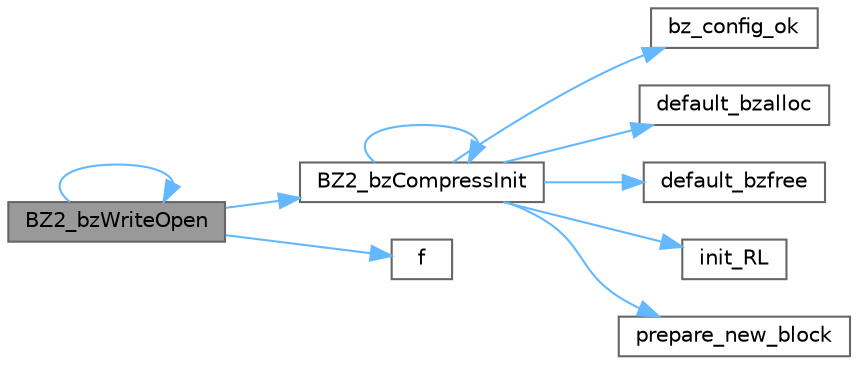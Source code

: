 digraph "BZ2_bzWriteOpen"
{
 // LATEX_PDF_SIZE
  bgcolor="transparent";
  edge [fontname=Helvetica,fontsize=10,labelfontname=Helvetica,labelfontsize=10];
  node [fontname=Helvetica,fontsize=10,shape=box,height=0.2,width=0.4];
  rankdir="LR";
  Node1 [id="Node000001",label="BZ2_bzWriteOpen",height=0.2,width=0.4,color="gray40", fillcolor="grey60", style="filled", fontcolor="black",tooltip=" "];
  Node1 -> Node2 [id="edge10_Node000001_Node000002",color="steelblue1",style="solid",tooltip=" "];
  Node2 [id="Node000002",label="BZ2_bzCompressInit",height=0.2,width=0.4,color="grey40", fillcolor="white", style="filled",URL="$bzlib_8cpp.html#a42aede08998c22f9e33cb3d2938ce68f",tooltip=" "];
  Node2 -> Node2 [id="edge11_Node000002_Node000002",color="steelblue1",style="solid",tooltip=" "];
  Node2 -> Node3 [id="edge12_Node000002_Node000003",color="steelblue1",style="solid",tooltip=" "];
  Node3 [id="Node000003",label="bz_config_ok",height=0.2,width=0.4,color="grey40", fillcolor="white", style="filled",URL="$bzlib_8cpp.html#a92621fa2ffbe350a6eadc234654a0979",tooltip=" "];
  Node2 -> Node4 [id="edge13_Node000002_Node000004",color="steelblue1",style="solid",tooltip=" "];
  Node4 [id="Node000004",label="default_bzalloc",height=0.2,width=0.4,color="grey40", fillcolor="white", style="filled",URL="$bzlib_8cpp.html#aaef549b890316e947fb5769a66cc22f0",tooltip=" "];
  Node2 -> Node5 [id="edge14_Node000002_Node000005",color="steelblue1",style="solid",tooltip=" "];
  Node5 [id="Node000005",label="default_bzfree",height=0.2,width=0.4,color="grey40", fillcolor="white", style="filled",URL="$bzlib_8cpp.html#ad6bf0769fda1570779b1571f31a8a738",tooltip=" "];
  Node2 -> Node6 [id="edge15_Node000002_Node000006",color="steelblue1",style="solid",tooltip=" "];
  Node6 [id="Node000006",label="init_RL",height=0.2,width=0.4,color="grey40", fillcolor="white", style="filled",URL="$bzlib_8cpp.html#a7b1eac6e90bb627c21d9db1e8936cd7d",tooltip=" "];
  Node2 -> Node7 [id="edge16_Node000002_Node000007",color="steelblue1",style="solid",tooltip=" "];
  Node7 [id="Node000007",label="prepare_new_block",height=0.2,width=0.4,color="grey40", fillcolor="white", style="filled",URL="$bzlib_8cpp.html#a983f38b652f9fd683d48a3c21c3ef1ca",tooltip=" "];
  Node1 -> Node1 [id="edge17_Node000001_Node000001",color="steelblue1",style="solid",tooltip=" "];
  Node1 -> Node8 [id="edge18_Node000001_Node000008",color="steelblue1",style="solid",tooltip=" "];
  Node8 [id="Node000008",label="f",height=0.2,width=0.4,color="grey40", fillcolor="white", style="filled",URL="$cxx11__tensor__map_8cpp.html#a7f507fea02198f6cb81c86640c7b1a4e",tooltip=" "];
}
